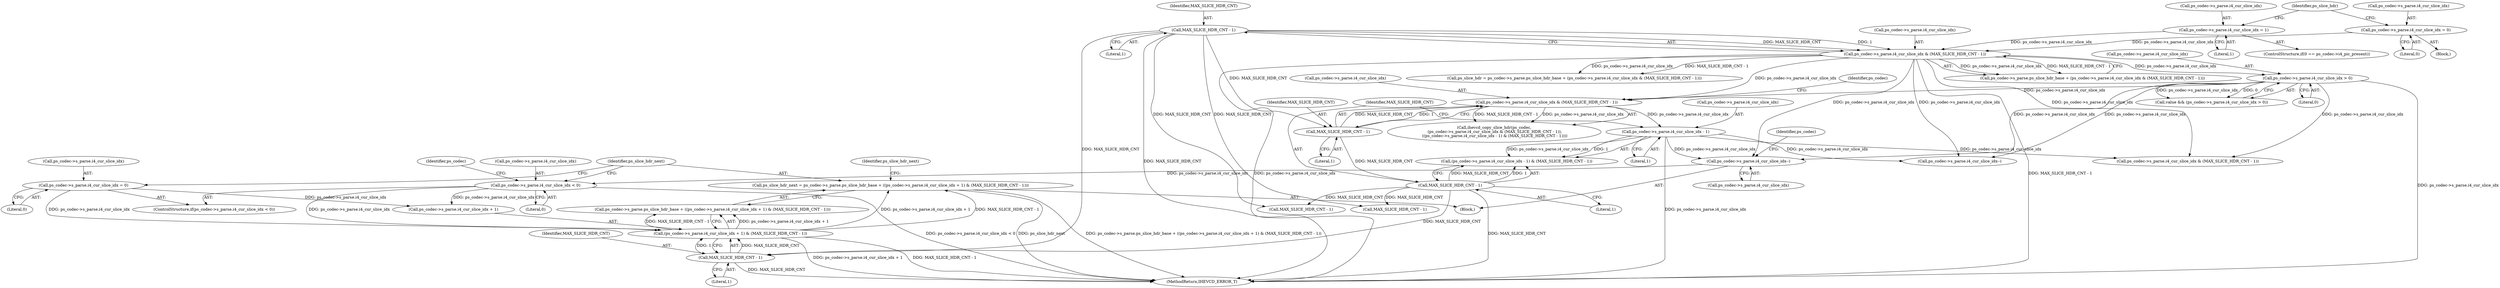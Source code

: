 digraph "0_Android_7c9be319a279654e55a6d757265f88c61a16a4d5@pointer" {
"1001750" [label="(Call,ps_slice_hdr_next = ps_codec->s_parse.ps_slice_hdr_base + ((ps_codec->s_parse.i4_cur_slice_idx + 1) & (MAX_SLICE_HDR_CNT - 1)))"];
"1001758" [label="(Call,(ps_codec->s_parse.i4_cur_slice_idx + 1) & (MAX_SLICE_HDR_CNT - 1))"];
"1001743" [label="(Call,ps_codec->s_parse.i4_cur_slice_idx = 0)"];
"1001736" [label="(Call,ps_codec->s_parse.i4_cur_slice_idx < 0)"];
"1001729" [label="(Call,ps_codec->s_parse.i4_cur_slice_idx--)"];
"1000407" [label="(Call,ps_codec->s_parse.i4_cur_slice_idx & (MAX_SLICE_HDR_CNT - 1))"];
"1000392" [label="(Call,ps_codec->s_parse.i4_cur_slice_idx = 1)"];
"1000377" [label="(Call,ps_codec->s_parse.i4_cur_slice_idx = 0)"];
"1000413" [label="(Call,MAX_SLICE_HDR_CNT - 1)"];
"1000432" [label="(Call,ps_codec->s_parse.i4_cur_slice_idx > 0)"];
"1000452" [label="(Call,ps_codec->s_parse.i4_cur_slice_idx - 1)"];
"1000442" [label="(Call,ps_codec->s_parse.i4_cur_slice_idx & (MAX_SLICE_HDR_CNT - 1))"];
"1000448" [label="(Call,MAX_SLICE_HDR_CNT - 1)"];
"1001766" [label="(Call,MAX_SLICE_HDR_CNT - 1)"];
"1000459" [label="(Call,MAX_SLICE_HDR_CNT - 1)"];
"1000408" [label="(Call,ps_codec->s_parse.i4_cur_slice_idx)"];
"1000438" [label="(Literal,0)"];
"1000455" [label="(Identifier,ps_codec)"];
"1000386" [label="(ControlStructure,if(0 == ps_codec->i4_pic_present))"];
"1001766" [label="(Call,MAX_SLICE_HDR_CNT - 1)"];
"1000399" [label="(Call,ps_slice_hdr = ps_codec->s_parse.ps_slice_hdr_base + (ps_codec->s_parse.i4_cur_slice_idx & (MAX_SLICE_HDR_CNT - 1)))"];
"1000377" [label="(Call,ps_codec->s_parse.i4_cur_slice_idx = 0)"];
"1001742" [label="(Literal,0)"];
"1001758" [label="(Call,(ps_codec->s_parse.i4_cur_slice_idx + 1) & (MAX_SLICE_HDR_CNT - 1))"];
"1001744" [label="(Call,ps_codec->s_parse.i4_cur_slice_idx)"];
"1000453" [label="(Call,ps_codec->s_parse.i4_cur_slice_idx)"];
"1000414" [label="(Identifier,MAX_SLICE_HDR_CNT)"];
"1001759" [label="(Call,ps_codec->s_parse.i4_cur_slice_idx + 1)"];
"1000450" [label="(Literal,1)"];
"1001862" [label="(Call,MAX_SLICE_HDR_CNT - 1)"];
"1000383" [label="(Literal,0)"];
"1001737" [label="(Call,ps_codec->s_parse.i4_cur_slice_idx)"];
"1001746" [label="(Identifier,ps_codec)"];
"1001825" [label="(Call,ps_codec->s_parse.i4_cur_slice_idx--)"];
"1001736" [label="(Call,ps_codec->s_parse.i4_cur_slice_idx < 0)"];
"1000392" [label="(Call,ps_codec->s_parse.i4_cur_slice_idx = 1)"];
"1000398" [label="(Literal,1)"];
"1000449" [label="(Identifier,MAX_SLICE_HDR_CNT)"];
"1001730" [label="(Call,ps_codec->s_parse.i4_cur_slice_idx)"];
"1000407" [label="(Call,ps_codec->s_parse.i4_cur_slice_idx & (MAX_SLICE_HDR_CNT - 1))"];
"1001771" [label="(Identifier,ps_slice_hdr_next)"];
"1000433" [label="(Call,ps_codec->s_parse.i4_cur_slice_idx)"];
"1002592" [label="(Call,MAX_SLICE_HDR_CNT - 1)"];
"1000459" [label="(Call,MAX_SLICE_HDR_CNT - 1)"];
"1001768" [label="(Literal,1)"];
"1001751" [label="(Identifier,ps_slice_hdr_next)"];
"1000401" [label="(Call,ps_codec->s_parse.ps_slice_hdr_base + (ps_codec->s_parse.i4_cur_slice_idx & (MAX_SLICE_HDR_CNT - 1)))"];
"1000378" [label="(Call,ps_codec->s_parse.i4_cur_slice_idx)"];
"1002586" [label="(Call,ps_codec->s_parse.i4_cur_slice_idx & (MAX_SLICE_HDR_CNT - 1))"];
"1000432" [label="(Call,ps_codec->s_parse.i4_cur_slice_idx > 0)"];
"1000451" [label="(Call,(ps_codec->s_parse.i4_cur_slice_idx - 1) & (MAX_SLICE_HDR_CNT - 1))"];
"1001735" [label="(ControlStructure,if(ps_codec->s_parse.i4_cur_slice_idx < 0))"];
"1000430" [label="(Call,value && (ps_codec->s_parse.i4_cur_slice_idx > 0))"];
"1001750" [label="(Call,ps_slice_hdr_next = ps_codec->s_parse.ps_slice_hdr_base + ((ps_codec->s_parse.i4_cur_slice_idx + 1) & (MAX_SLICE_HDR_CNT - 1)))"];
"1000400" [label="(Identifier,ps_slice_hdr)"];
"1000376" [label="(Block,)"];
"1000460" [label="(Identifier,MAX_SLICE_HDR_CNT)"];
"1000452" [label="(Call,ps_codec->s_parse.i4_cur_slice_idx - 1)"];
"1002685" [label="(MethodReturn,IHEVCD_ERROR_T)"];
"1001743" [label="(Call,ps_codec->s_parse.i4_cur_slice_idx = 0)"];
"1000442" [label="(Call,ps_codec->s_parse.i4_cur_slice_idx & (MAX_SLICE_HDR_CNT - 1))"];
"1001739" [label="(Identifier,ps_codec)"];
"1000415" [label="(Literal,1)"];
"1000458" [label="(Literal,1)"];
"1000393" [label="(Call,ps_codec->s_parse.i4_cur_slice_idx)"];
"1001752" [label="(Call,ps_codec->s_parse.ps_slice_hdr_base + ((ps_codec->s_parse.i4_cur_slice_idx + 1) & (MAX_SLICE_HDR_CNT - 1)))"];
"1000440" [label="(Call,ihevcd_copy_slice_hdr(ps_codec,\n (ps_codec->s_parse.i4_cur_slice_idx & (MAX_SLICE_HDR_CNT - 1)),\n ((ps_codec->s_parse.i4_cur_slice_idx - 1) & (MAX_SLICE_HDR_CNT - 1))))"];
"1001767" [label="(Identifier,MAX_SLICE_HDR_CNT)"];
"1000413" [label="(Call,MAX_SLICE_HDR_CNT - 1)"];
"1001722" [label="(Block,)"];
"1000443" [label="(Call,ps_codec->s_parse.i4_cur_slice_idx)"];
"1001749" [label="(Literal,0)"];
"1000448" [label="(Call,MAX_SLICE_HDR_CNT - 1)"];
"1001729" [label="(Call,ps_codec->s_parse.i4_cur_slice_idx--)"];
"1000461" [label="(Literal,1)"];
"1001750" -> "1001722"  [label="AST: "];
"1001750" -> "1001752"  [label="CFG: "];
"1001751" -> "1001750"  [label="AST: "];
"1001752" -> "1001750"  [label="AST: "];
"1001771" -> "1001750"  [label="CFG: "];
"1001750" -> "1002685"  [label="DDG: ps_slice_hdr_next"];
"1001750" -> "1002685"  [label="DDG: ps_codec->s_parse.ps_slice_hdr_base + ((ps_codec->s_parse.i4_cur_slice_idx + 1) & (MAX_SLICE_HDR_CNT - 1))"];
"1001758" -> "1001750"  [label="DDG: ps_codec->s_parse.i4_cur_slice_idx + 1"];
"1001758" -> "1001750"  [label="DDG: MAX_SLICE_HDR_CNT - 1"];
"1001758" -> "1001752"  [label="AST: "];
"1001758" -> "1001766"  [label="CFG: "];
"1001759" -> "1001758"  [label="AST: "];
"1001766" -> "1001758"  [label="AST: "];
"1001752" -> "1001758"  [label="CFG: "];
"1001758" -> "1002685"  [label="DDG: ps_codec->s_parse.i4_cur_slice_idx + 1"];
"1001758" -> "1002685"  [label="DDG: MAX_SLICE_HDR_CNT - 1"];
"1001758" -> "1001752"  [label="DDG: ps_codec->s_parse.i4_cur_slice_idx + 1"];
"1001758" -> "1001752"  [label="DDG: MAX_SLICE_HDR_CNT - 1"];
"1001743" -> "1001758"  [label="DDG: ps_codec->s_parse.i4_cur_slice_idx"];
"1001736" -> "1001758"  [label="DDG: ps_codec->s_parse.i4_cur_slice_idx"];
"1001766" -> "1001758"  [label="DDG: MAX_SLICE_HDR_CNT"];
"1001766" -> "1001758"  [label="DDG: 1"];
"1001743" -> "1001735"  [label="AST: "];
"1001743" -> "1001749"  [label="CFG: "];
"1001744" -> "1001743"  [label="AST: "];
"1001749" -> "1001743"  [label="AST: "];
"1001751" -> "1001743"  [label="CFG: "];
"1001743" -> "1001759"  [label="DDG: ps_codec->s_parse.i4_cur_slice_idx"];
"1001736" -> "1001735"  [label="AST: "];
"1001736" -> "1001742"  [label="CFG: "];
"1001737" -> "1001736"  [label="AST: "];
"1001742" -> "1001736"  [label="AST: "];
"1001746" -> "1001736"  [label="CFG: "];
"1001751" -> "1001736"  [label="CFG: "];
"1001736" -> "1002685"  [label="DDG: ps_codec->s_parse.i4_cur_slice_idx < 0"];
"1001729" -> "1001736"  [label="DDG: ps_codec->s_parse.i4_cur_slice_idx"];
"1001736" -> "1001759"  [label="DDG: ps_codec->s_parse.i4_cur_slice_idx"];
"1001729" -> "1001722"  [label="AST: "];
"1001729" -> "1001730"  [label="CFG: "];
"1001730" -> "1001729"  [label="AST: "];
"1001739" -> "1001729"  [label="CFG: "];
"1000407" -> "1001729"  [label="DDG: ps_codec->s_parse.i4_cur_slice_idx"];
"1000432" -> "1001729"  [label="DDG: ps_codec->s_parse.i4_cur_slice_idx"];
"1000452" -> "1001729"  [label="DDG: ps_codec->s_parse.i4_cur_slice_idx"];
"1000407" -> "1000401"  [label="AST: "];
"1000407" -> "1000413"  [label="CFG: "];
"1000408" -> "1000407"  [label="AST: "];
"1000413" -> "1000407"  [label="AST: "];
"1000401" -> "1000407"  [label="CFG: "];
"1000407" -> "1002685"  [label="DDG: ps_codec->s_parse.i4_cur_slice_idx"];
"1000407" -> "1002685"  [label="DDG: MAX_SLICE_HDR_CNT - 1"];
"1000407" -> "1000399"  [label="DDG: ps_codec->s_parse.i4_cur_slice_idx"];
"1000407" -> "1000399"  [label="DDG: MAX_SLICE_HDR_CNT - 1"];
"1000407" -> "1000401"  [label="DDG: ps_codec->s_parse.i4_cur_slice_idx"];
"1000407" -> "1000401"  [label="DDG: MAX_SLICE_HDR_CNT - 1"];
"1000392" -> "1000407"  [label="DDG: ps_codec->s_parse.i4_cur_slice_idx"];
"1000377" -> "1000407"  [label="DDG: ps_codec->s_parse.i4_cur_slice_idx"];
"1000413" -> "1000407"  [label="DDG: MAX_SLICE_HDR_CNT"];
"1000413" -> "1000407"  [label="DDG: 1"];
"1000407" -> "1000432"  [label="DDG: ps_codec->s_parse.i4_cur_slice_idx"];
"1000407" -> "1000442"  [label="DDG: ps_codec->s_parse.i4_cur_slice_idx"];
"1000407" -> "1001825"  [label="DDG: ps_codec->s_parse.i4_cur_slice_idx"];
"1000407" -> "1002586"  [label="DDG: ps_codec->s_parse.i4_cur_slice_idx"];
"1000392" -> "1000386"  [label="AST: "];
"1000392" -> "1000398"  [label="CFG: "];
"1000393" -> "1000392"  [label="AST: "];
"1000398" -> "1000392"  [label="AST: "];
"1000400" -> "1000392"  [label="CFG: "];
"1000377" -> "1000376"  [label="AST: "];
"1000377" -> "1000383"  [label="CFG: "];
"1000378" -> "1000377"  [label="AST: "];
"1000383" -> "1000377"  [label="AST: "];
"1000400" -> "1000377"  [label="CFG: "];
"1000413" -> "1000415"  [label="CFG: "];
"1000414" -> "1000413"  [label="AST: "];
"1000415" -> "1000413"  [label="AST: "];
"1000413" -> "1002685"  [label="DDG: MAX_SLICE_HDR_CNT"];
"1000413" -> "1000448"  [label="DDG: MAX_SLICE_HDR_CNT"];
"1000413" -> "1001766"  [label="DDG: MAX_SLICE_HDR_CNT"];
"1000413" -> "1001862"  [label="DDG: MAX_SLICE_HDR_CNT"];
"1000413" -> "1002592"  [label="DDG: MAX_SLICE_HDR_CNT"];
"1000432" -> "1000430"  [label="AST: "];
"1000432" -> "1000438"  [label="CFG: "];
"1000433" -> "1000432"  [label="AST: "];
"1000438" -> "1000432"  [label="AST: "];
"1000430" -> "1000432"  [label="CFG: "];
"1000432" -> "1002685"  [label="DDG: ps_codec->s_parse.i4_cur_slice_idx"];
"1000432" -> "1000430"  [label="DDG: ps_codec->s_parse.i4_cur_slice_idx"];
"1000432" -> "1000430"  [label="DDG: 0"];
"1000432" -> "1000442"  [label="DDG: ps_codec->s_parse.i4_cur_slice_idx"];
"1000432" -> "1001825"  [label="DDG: ps_codec->s_parse.i4_cur_slice_idx"];
"1000432" -> "1002586"  [label="DDG: ps_codec->s_parse.i4_cur_slice_idx"];
"1000452" -> "1000451"  [label="AST: "];
"1000452" -> "1000458"  [label="CFG: "];
"1000453" -> "1000452"  [label="AST: "];
"1000458" -> "1000452"  [label="AST: "];
"1000460" -> "1000452"  [label="CFG: "];
"1000452" -> "1002685"  [label="DDG: ps_codec->s_parse.i4_cur_slice_idx"];
"1000452" -> "1000451"  [label="DDG: ps_codec->s_parse.i4_cur_slice_idx"];
"1000452" -> "1000451"  [label="DDG: 1"];
"1000442" -> "1000452"  [label="DDG: ps_codec->s_parse.i4_cur_slice_idx"];
"1000452" -> "1001825"  [label="DDG: ps_codec->s_parse.i4_cur_slice_idx"];
"1000452" -> "1002586"  [label="DDG: ps_codec->s_parse.i4_cur_slice_idx"];
"1000442" -> "1000440"  [label="AST: "];
"1000442" -> "1000448"  [label="CFG: "];
"1000443" -> "1000442"  [label="AST: "];
"1000448" -> "1000442"  [label="AST: "];
"1000455" -> "1000442"  [label="CFG: "];
"1000442" -> "1000440"  [label="DDG: ps_codec->s_parse.i4_cur_slice_idx"];
"1000442" -> "1000440"  [label="DDG: MAX_SLICE_HDR_CNT - 1"];
"1000448" -> "1000442"  [label="DDG: MAX_SLICE_HDR_CNT"];
"1000448" -> "1000442"  [label="DDG: 1"];
"1000448" -> "1000450"  [label="CFG: "];
"1000449" -> "1000448"  [label="AST: "];
"1000450" -> "1000448"  [label="AST: "];
"1000448" -> "1000459"  [label="DDG: MAX_SLICE_HDR_CNT"];
"1001766" -> "1001768"  [label="CFG: "];
"1001767" -> "1001766"  [label="AST: "];
"1001768" -> "1001766"  [label="AST: "];
"1001766" -> "1002685"  [label="DDG: MAX_SLICE_HDR_CNT"];
"1000459" -> "1001766"  [label="DDG: MAX_SLICE_HDR_CNT"];
"1000459" -> "1000451"  [label="AST: "];
"1000459" -> "1000461"  [label="CFG: "];
"1000460" -> "1000459"  [label="AST: "];
"1000461" -> "1000459"  [label="AST: "];
"1000451" -> "1000459"  [label="CFG: "];
"1000459" -> "1002685"  [label="DDG: MAX_SLICE_HDR_CNT"];
"1000459" -> "1000451"  [label="DDG: MAX_SLICE_HDR_CNT"];
"1000459" -> "1000451"  [label="DDG: 1"];
"1000459" -> "1001862"  [label="DDG: MAX_SLICE_HDR_CNT"];
"1000459" -> "1002592"  [label="DDG: MAX_SLICE_HDR_CNT"];
}
